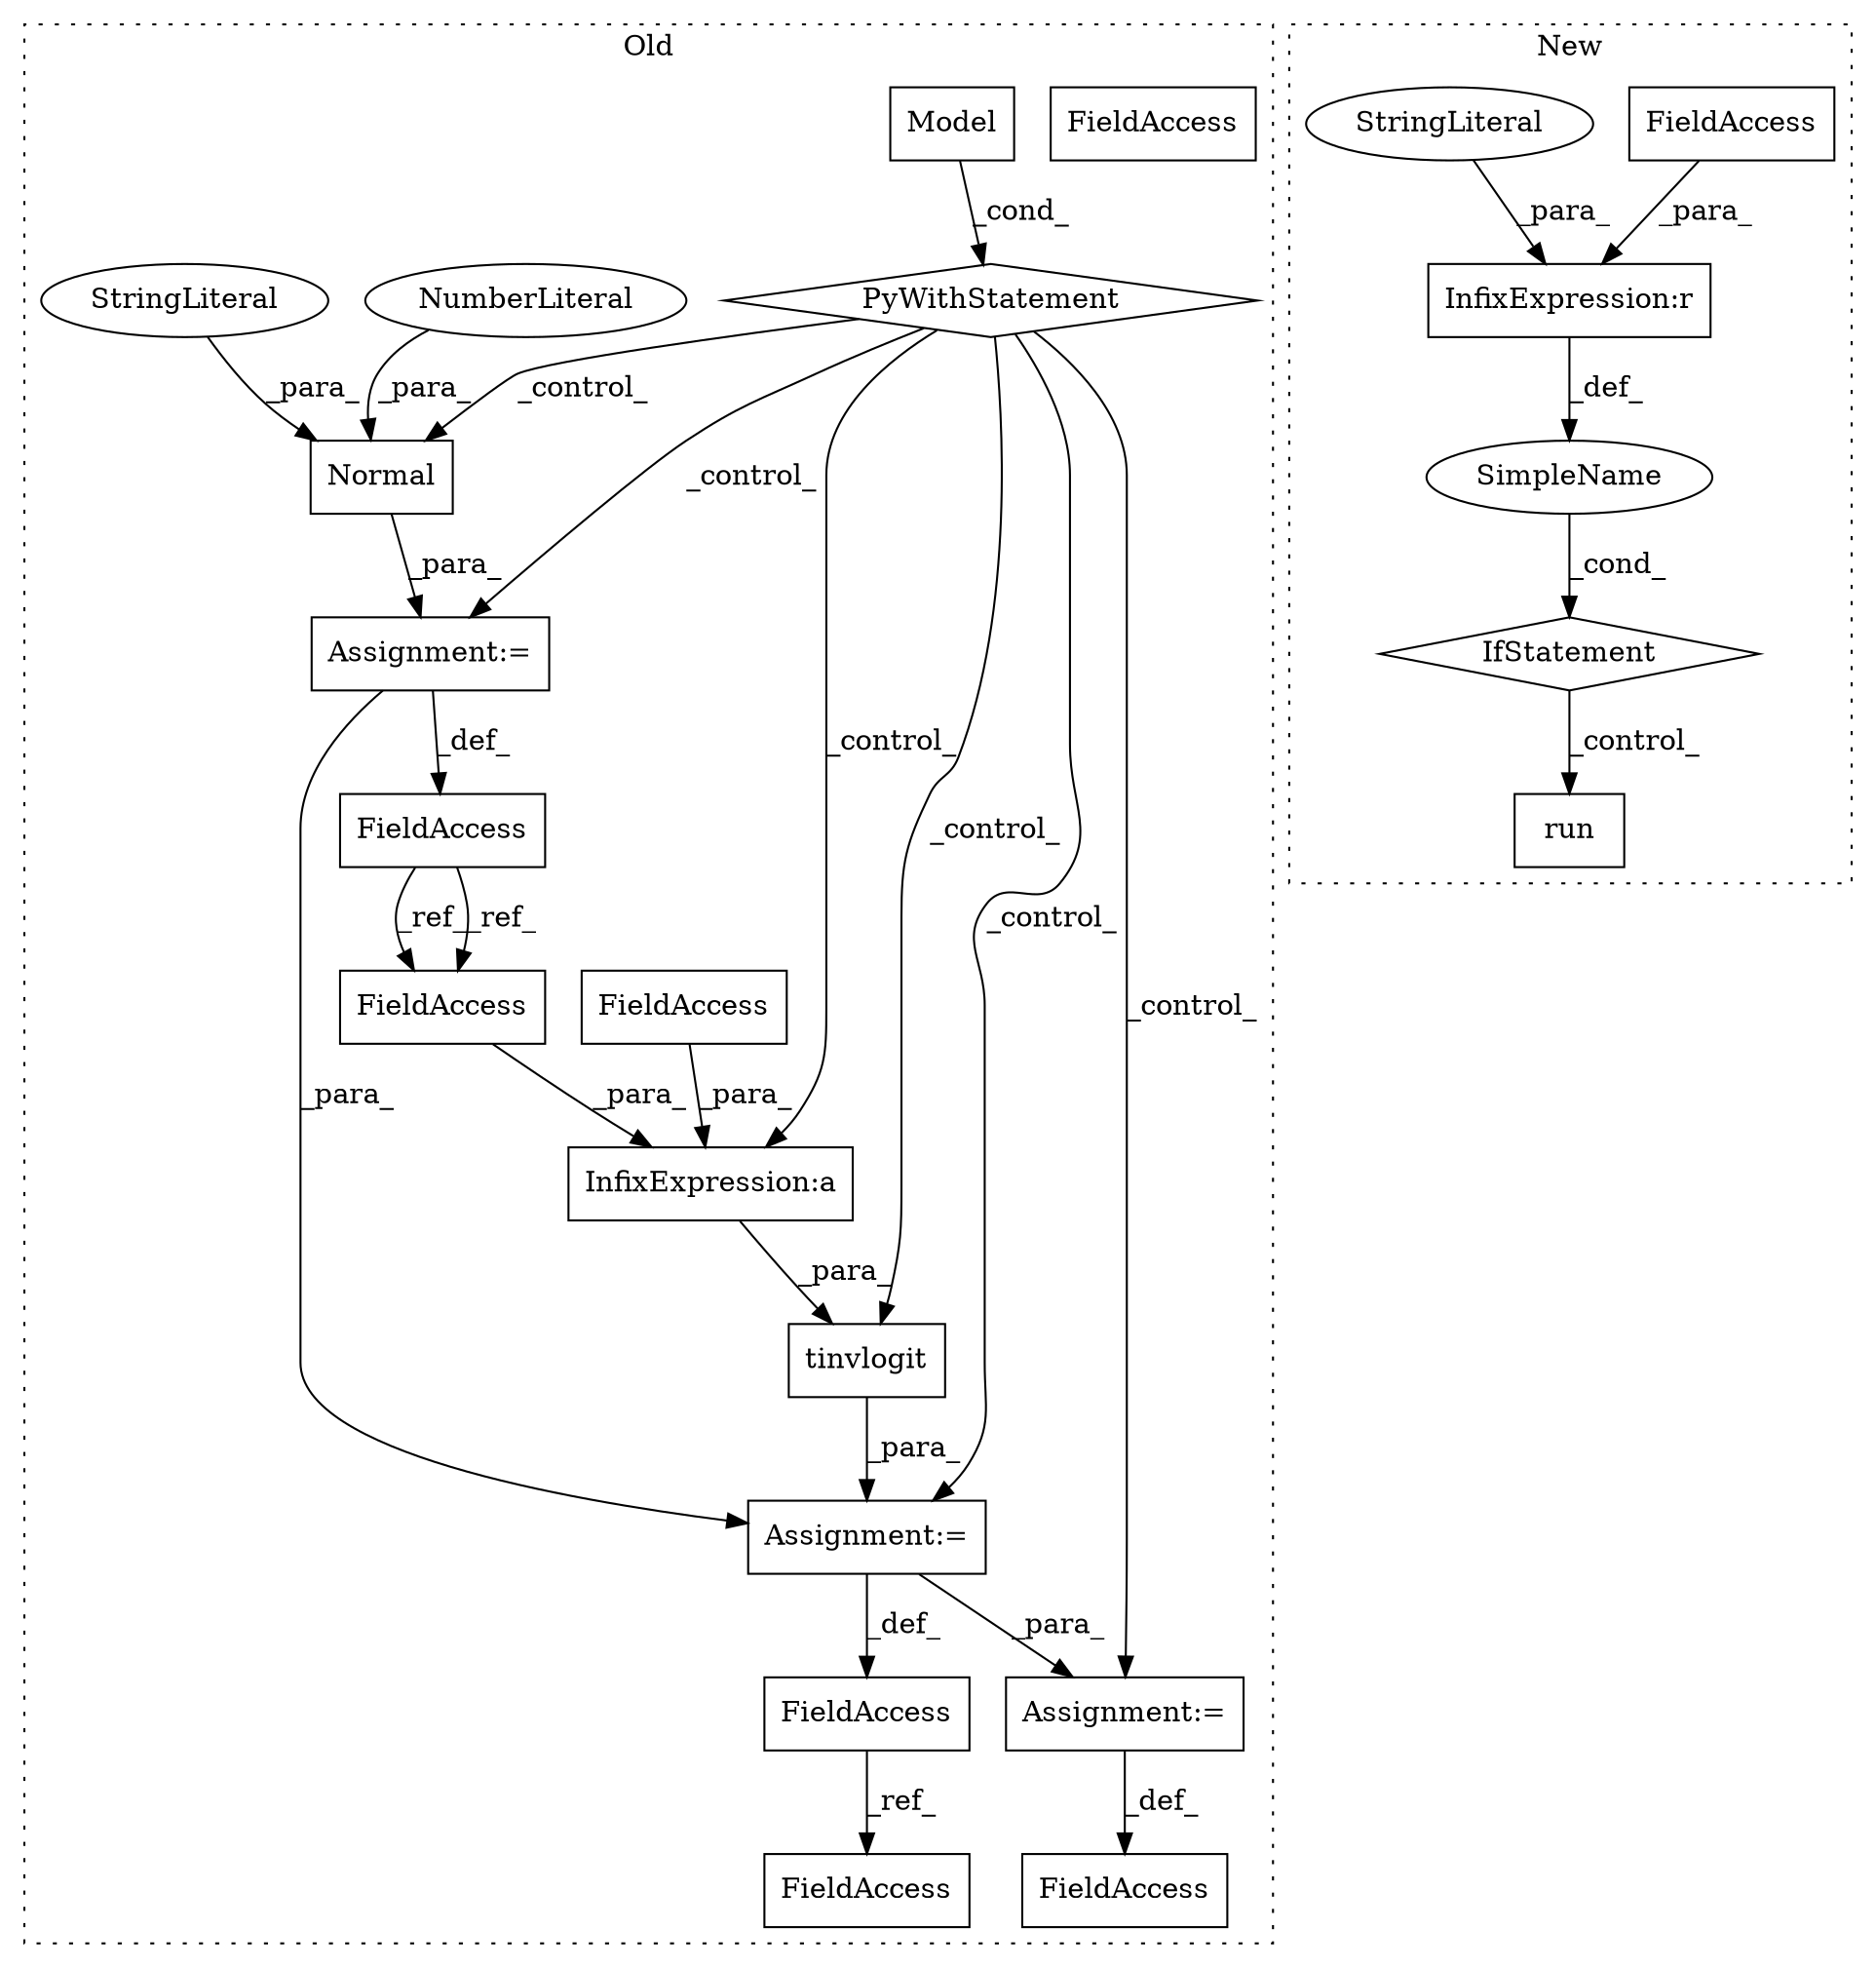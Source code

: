 digraph G {
subgraph cluster0 {
1 [label="Normal" a="32" s="495,515" l="7,1" shape="box"];
5 [label="FieldAccess" a="22" s="524" l="5" shape="box"];
7 [label="FieldAccess" a="22" s="620" l="5" shape="box"];
8 [label="FieldAccess" a="22" s="490" l="4" shape="box"];
9 [label="FieldAccess" a="22" s="571" l="4" shape="box"];
10 [label="FieldAccess" a="22" s="593" l="6" shape="box"];
11 [label="tinvlogit" a="32" s="552,583" l="10,1" shape="box"];
12 [label="InfixExpression:a" a="27" s="575" l="3" shape="box"];
13 [label="NumberLiteral" a="34" s="509" l="1" shape="ellipse"];
14 [label="PyWithStatement" a="104" s="396,413" l="10,2" shape="diamond"];
16 [label="StringLiteral" a="45" s="502" l="6" shape="ellipse"];
18 [label="FieldAccess" a="22" s="578" l="4" shape="box"];
19 [label="Model" a="32" s="406" l="7" shape="box"];
20 [label="Assignment:=" a="7" s="494" l="1" shape="box"];
21 [label="Assignment:=" a="7" s="529" l="1" shape="box"];
22 [label="Assignment:=" a="7" s="599" l="1" shape="box"];
23 [label="FieldAccess" a="22" s="571" l="4" shape="box"];
label = "Old";
style="dotted";
}
subgraph cluster1 {
2 [label="IfStatement" a="25" s="730,756" l="4,2" shape="diamond"];
3 [label="InfixExpression:r" a="27" s="742" l="4" shape="box"];
4 [label="run" a="32" s="766" l="5" shape="box"];
6 [label="FieldAccess" a="22" s="734" l="8" shape="box"];
15 [label="SimpleName" a="42" s="" l="" shape="ellipse"];
17 [label="StringLiteral" a="45" s="746" l="10" shape="ellipse"];
label = "New";
style="dotted";
}
1 -> 20 [label="_para_"];
2 -> 4 [label="_control_"];
3 -> 15 [label="_def_"];
5 -> 7 [label="_ref_"];
6 -> 3 [label="_para_"];
8 -> 23 [label="_ref_"];
8 -> 23 [label="_ref_"];
11 -> 21 [label="_para_"];
12 -> 11 [label="_para_"];
13 -> 1 [label="_para_"];
14 -> 22 [label="_control_"];
14 -> 12 [label="_control_"];
14 -> 20 [label="_control_"];
14 -> 11 [label="_control_"];
14 -> 1 [label="_control_"];
14 -> 21 [label="_control_"];
15 -> 2 [label="_cond_"];
16 -> 1 [label="_para_"];
17 -> 3 [label="_para_"];
18 -> 12 [label="_para_"];
19 -> 14 [label="_cond_"];
20 -> 21 [label="_para_"];
20 -> 8 [label="_def_"];
21 -> 22 [label="_para_"];
21 -> 5 [label="_def_"];
22 -> 10 [label="_def_"];
23 -> 12 [label="_para_"];
}